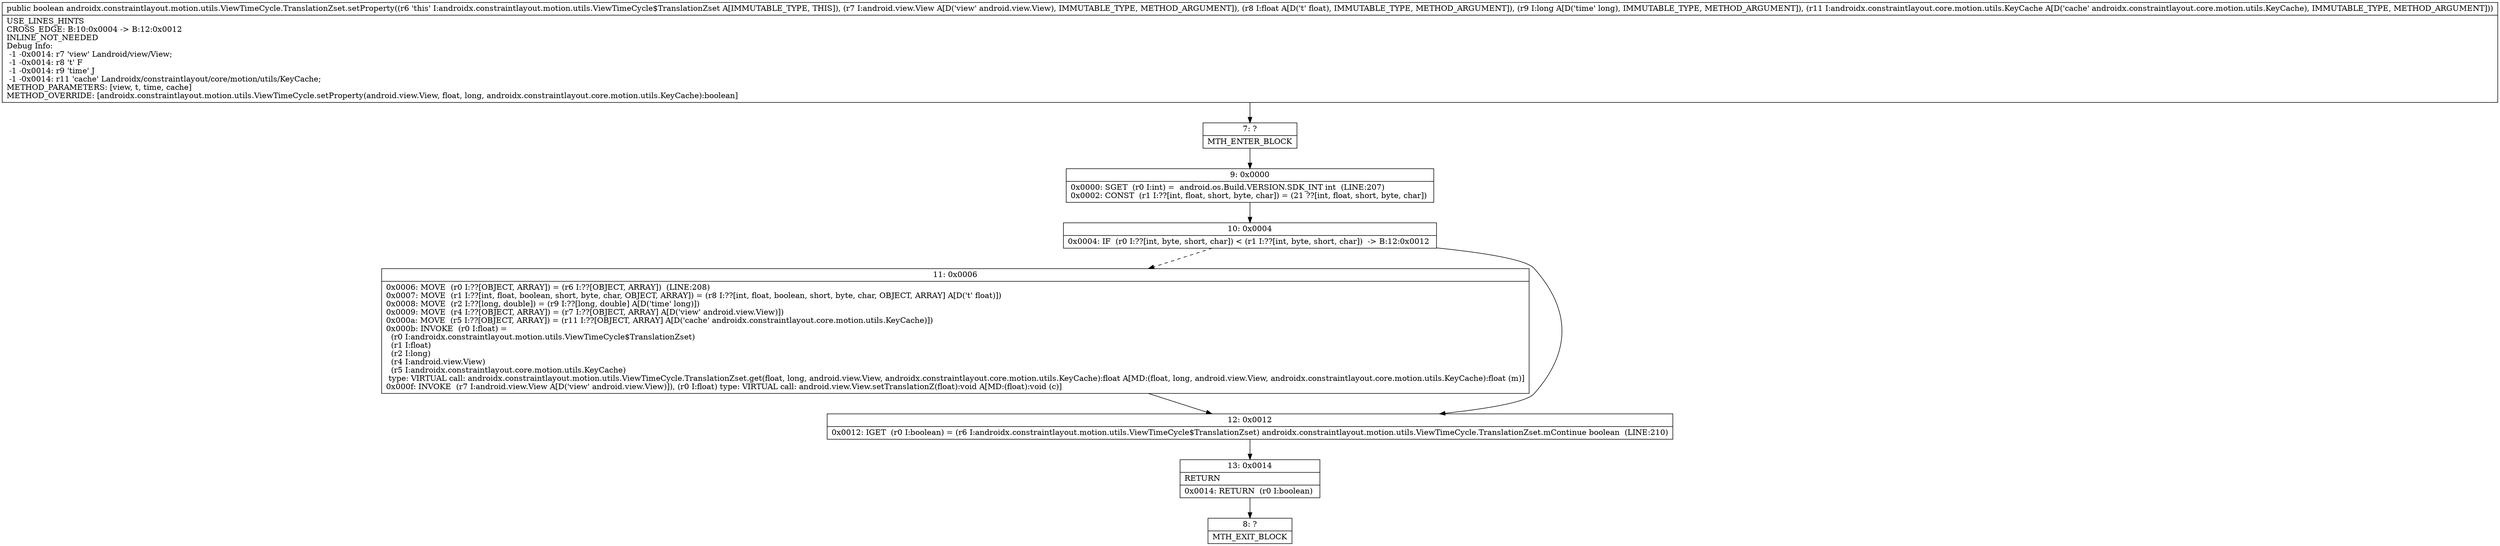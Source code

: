 digraph "CFG forandroidx.constraintlayout.motion.utils.ViewTimeCycle.TranslationZset.setProperty(Landroid\/view\/View;FJLandroidx\/constraintlayout\/core\/motion\/utils\/KeyCache;)Z" {
Node_7 [shape=record,label="{7\:\ ?|MTH_ENTER_BLOCK\l}"];
Node_9 [shape=record,label="{9\:\ 0x0000|0x0000: SGET  (r0 I:int) =  android.os.Build.VERSION.SDK_INT int  (LINE:207)\l0x0002: CONST  (r1 I:??[int, float, short, byte, char]) = (21 ??[int, float, short, byte, char]) \l}"];
Node_10 [shape=record,label="{10\:\ 0x0004|0x0004: IF  (r0 I:??[int, byte, short, char]) \< (r1 I:??[int, byte, short, char])  \-\> B:12:0x0012 \l}"];
Node_11 [shape=record,label="{11\:\ 0x0006|0x0006: MOVE  (r0 I:??[OBJECT, ARRAY]) = (r6 I:??[OBJECT, ARRAY])  (LINE:208)\l0x0007: MOVE  (r1 I:??[int, float, boolean, short, byte, char, OBJECT, ARRAY]) = (r8 I:??[int, float, boolean, short, byte, char, OBJECT, ARRAY] A[D('t' float)]) \l0x0008: MOVE  (r2 I:??[long, double]) = (r9 I:??[long, double] A[D('time' long)]) \l0x0009: MOVE  (r4 I:??[OBJECT, ARRAY]) = (r7 I:??[OBJECT, ARRAY] A[D('view' android.view.View)]) \l0x000a: MOVE  (r5 I:??[OBJECT, ARRAY]) = (r11 I:??[OBJECT, ARRAY] A[D('cache' androidx.constraintlayout.core.motion.utils.KeyCache)]) \l0x000b: INVOKE  (r0 I:float) = \l  (r0 I:androidx.constraintlayout.motion.utils.ViewTimeCycle$TranslationZset)\l  (r1 I:float)\l  (r2 I:long)\l  (r4 I:android.view.View)\l  (r5 I:androidx.constraintlayout.core.motion.utils.KeyCache)\l type: VIRTUAL call: androidx.constraintlayout.motion.utils.ViewTimeCycle.TranslationZset.get(float, long, android.view.View, androidx.constraintlayout.core.motion.utils.KeyCache):float A[MD:(float, long, android.view.View, androidx.constraintlayout.core.motion.utils.KeyCache):float (m)]\l0x000f: INVOKE  (r7 I:android.view.View A[D('view' android.view.View)]), (r0 I:float) type: VIRTUAL call: android.view.View.setTranslationZ(float):void A[MD:(float):void (c)]\l}"];
Node_12 [shape=record,label="{12\:\ 0x0012|0x0012: IGET  (r0 I:boolean) = (r6 I:androidx.constraintlayout.motion.utils.ViewTimeCycle$TranslationZset) androidx.constraintlayout.motion.utils.ViewTimeCycle.TranslationZset.mContinue boolean  (LINE:210)\l}"];
Node_13 [shape=record,label="{13\:\ 0x0014|RETURN\l|0x0014: RETURN  (r0 I:boolean) \l}"];
Node_8 [shape=record,label="{8\:\ ?|MTH_EXIT_BLOCK\l}"];
MethodNode[shape=record,label="{public boolean androidx.constraintlayout.motion.utils.ViewTimeCycle.TranslationZset.setProperty((r6 'this' I:androidx.constraintlayout.motion.utils.ViewTimeCycle$TranslationZset A[IMMUTABLE_TYPE, THIS]), (r7 I:android.view.View A[D('view' android.view.View), IMMUTABLE_TYPE, METHOD_ARGUMENT]), (r8 I:float A[D('t' float), IMMUTABLE_TYPE, METHOD_ARGUMENT]), (r9 I:long A[D('time' long), IMMUTABLE_TYPE, METHOD_ARGUMENT]), (r11 I:androidx.constraintlayout.core.motion.utils.KeyCache A[D('cache' androidx.constraintlayout.core.motion.utils.KeyCache), IMMUTABLE_TYPE, METHOD_ARGUMENT]))  | USE_LINES_HINTS\lCROSS_EDGE: B:10:0x0004 \-\> B:12:0x0012\lINLINE_NOT_NEEDED\lDebug Info:\l  \-1 \-0x0014: r7 'view' Landroid\/view\/View;\l  \-1 \-0x0014: r8 't' F\l  \-1 \-0x0014: r9 'time' J\l  \-1 \-0x0014: r11 'cache' Landroidx\/constraintlayout\/core\/motion\/utils\/KeyCache;\lMETHOD_PARAMETERS: [view, t, time, cache]\lMETHOD_OVERRIDE: [androidx.constraintlayout.motion.utils.ViewTimeCycle.setProperty(android.view.View, float, long, androidx.constraintlayout.core.motion.utils.KeyCache):boolean]\l}"];
MethodNode -> Node_7;Node_7 -> Node_9;
Node_9 -> Node_10;
Node_10 -> Node_11[style=dashed];
Node_10 -> Node_12;
Node_11 -> Node_12;
Node_12 -> Node_13;
Node_13 -> Node_8;
}

